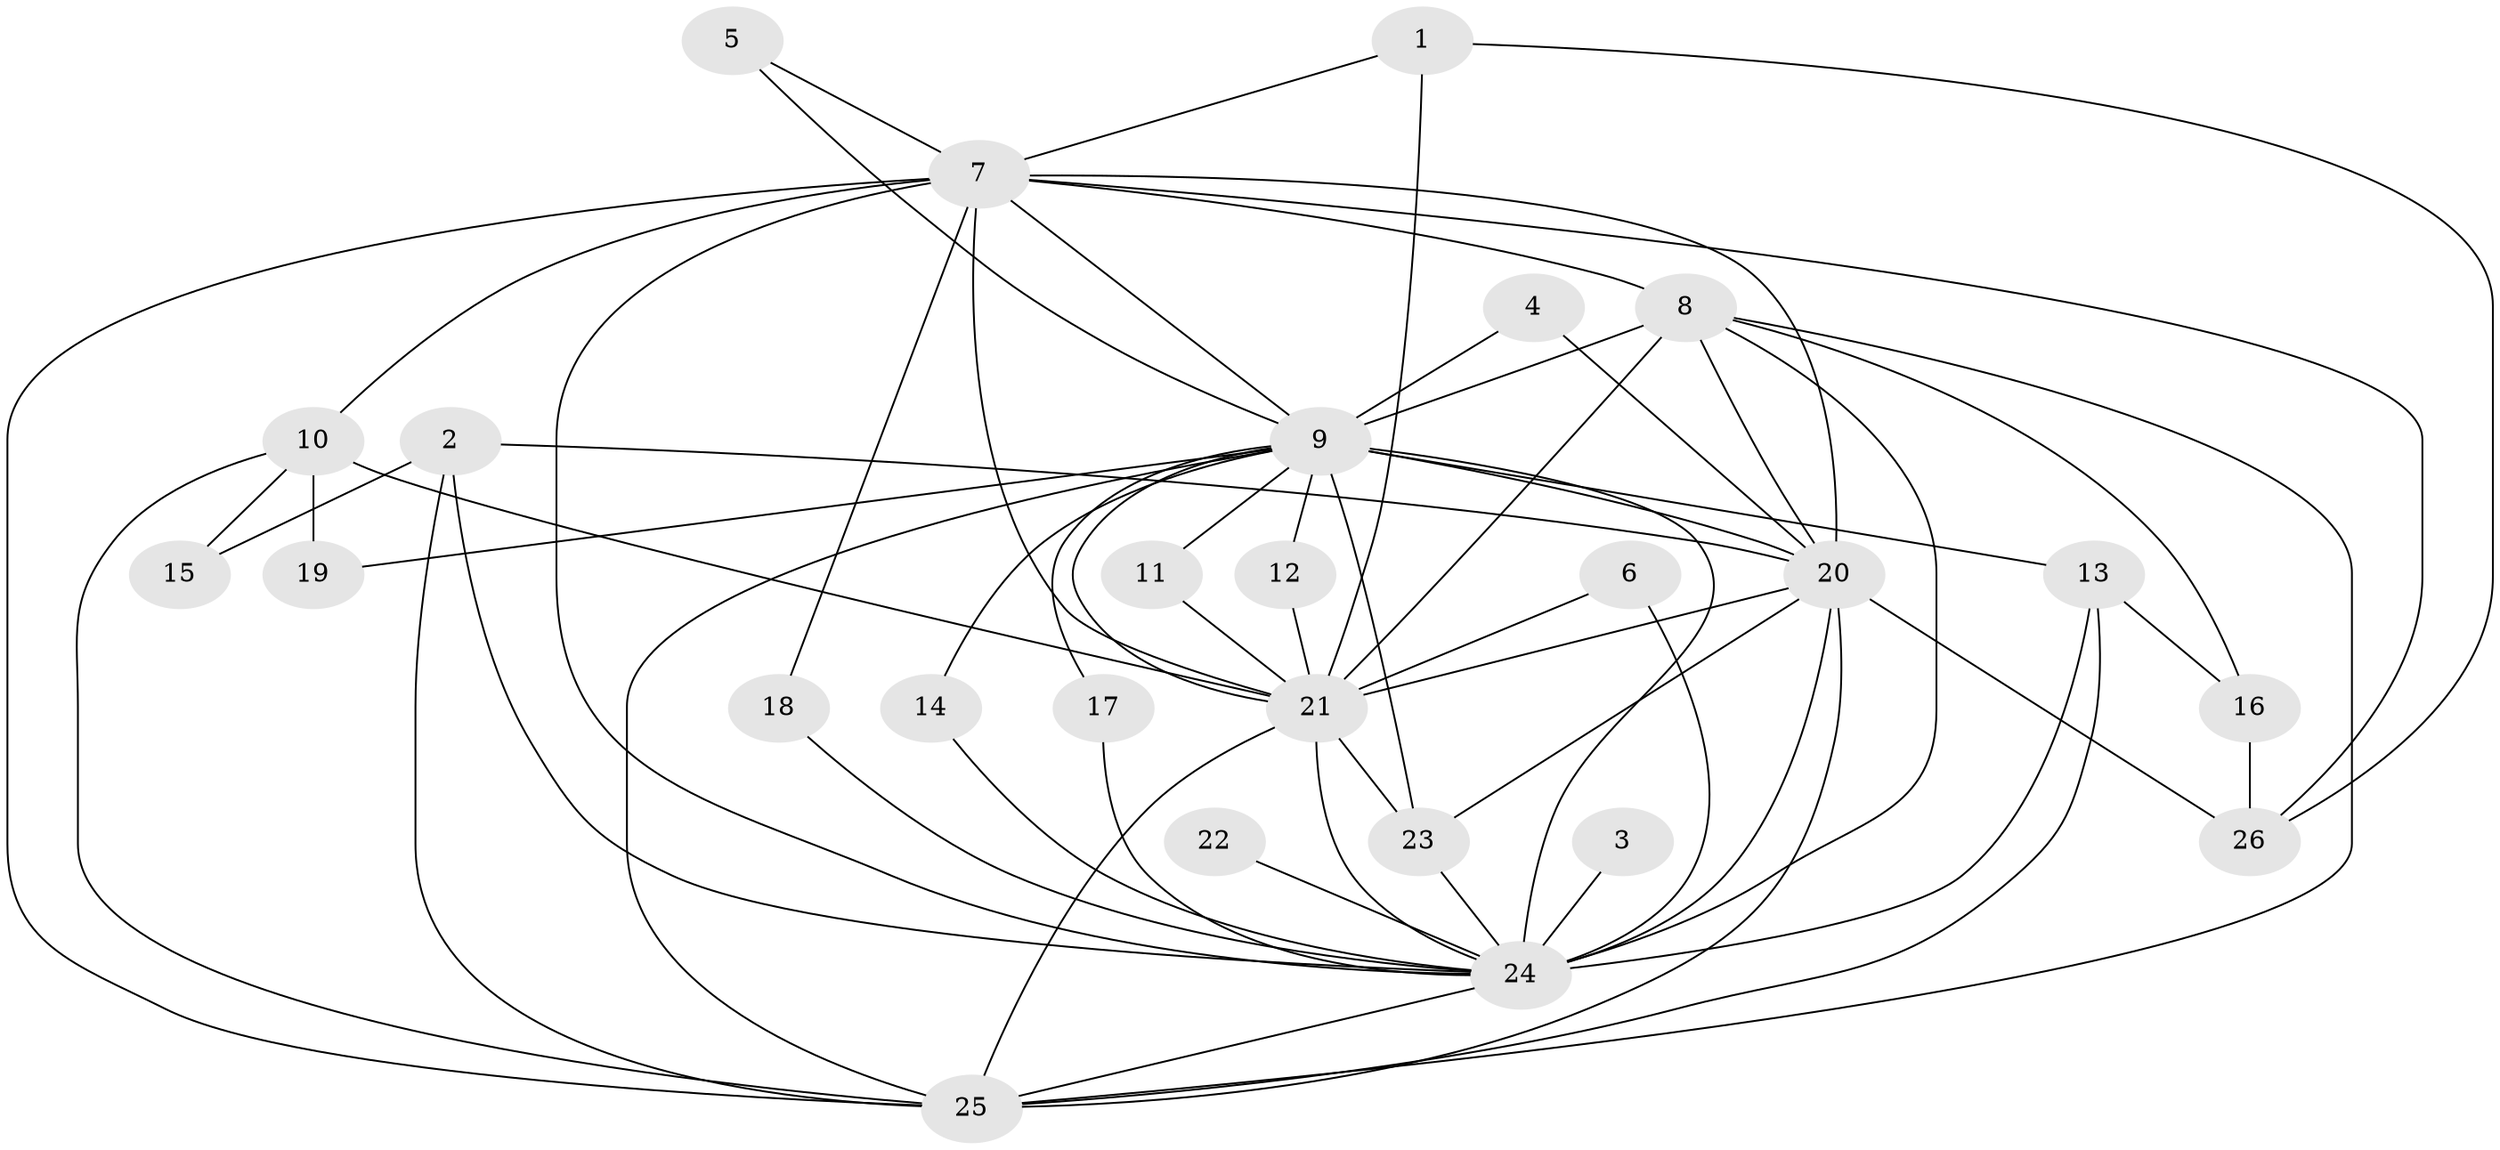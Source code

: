 // original degree distribution, {14: 0.038461538461538464, 19: 0.019230769230769232, 13: 0.019230769230769232, 18: 0.019230769230769232, 10: 0.019230769230769232, 17: 0.019230769230769232, 15: 0.019230769230769232, 16: 0.019230769230769232, 20: 0.019230769230769232, 4: 0.057692307692307696, 3: 0.17307692307692307, 5: 0.019230769230769232, 2: 0.5576923076923077}
// Generated by graph-tools (version 1.1) at 2025/49/03/09/25 03:49:27]
// undirected, 26 vertices, 64 edges
graph export_dot {
graph [start="1"]
  node [color=gray90,style=filled];
  1;
  2;
  3;
  4;
  5;
  6;
  7;
  8;
  9;
  10;
  11;
  12;
  13;
  14;
  15;
  16;
  17;
  18;
  19;
  20;
  21;
  22;
  23;
  24;
  25;
  26;
  1 -- 7 [weight=1.0];
  1 -- 21 [weight=1.0];
  1 -- 26 [weight=1.0];
  2 -- 15 [weight=1.0];
  2 -- 20 [weight=1.0];
  2 -- 24 [weight=1.0];
  2 -- 25 [weight=1.0];
  3 -- 24 [weight=2.0];
  4 -- 9 [weight=1.0];
  4 -- 20 [weight=1.0];
  5 -- 7 [weight=1.0];
  5 -- 9 [weight=1.0];
  6 -- 21 [weight=2.0];
  6 -- 24 [weight=1.0];
  7 -- 8 [weight=1.0];
  7 -- 9 [weight=2.0];
  7 -- 10 [weight=1.0];
  7 -- 18 [weight=1.0];
  7 -- 20 [weight=2.0];
  7 -- 21 [weight=1.0];
  7 -- 24 [weight=3.0];
  7 -- 25 [weight=1.0];
  7 -- 26 [weight=1.0];
  8 -- 9 [weight=4.0];
  8 -- 16 [weight=1.0];
  8 -- 20 [weight=2.0];
  8 -- 21 [weight=2.0];
  8 -- 24 [weight=3.0];
  8 -- 25 [weight=1.0];
  9 -- 11 [weight=1.0];
  9 -- 12 [weight=1.0];
  9 -- 13 [weight=1.0];
  9 -- 14 [weight=1.0];
  9 -- 17 [weight=1.0];
  9 -- 19 [weight=1.0];
  9 -- 20 [weight=6.0];
  9 -- 21 [weight=2.0];
  9 -- 23 [weight=1.0];
  9 -- 24 [weight=4.0];
  9 -- 25 [weight=3.0];
  10 -- 15 [weight=1.0];
  10 -- 19 [weight=1.0];
  10 -- 21 [weight=1.0];
  10 -- 25 [weight=1.0];
  11 -- 21 [weight=1.0];
  12 -- 21 [weight=1.0];
  13 -- 16 [weight=1.0];
  13 -- 24 [weight=1.0];
  13 -- 25 [weight=1.0];
  14 -- 24 [weight=1.0];
  16 -- 26 [weight=1.0];
  17 -- 24 [weight=1.0];
  18 -- 24 [weight=1.0];
  20 -- 21 [weight=2.0];
  20 -- 23 [weight=1.0];
  20 -- 24 [weight=4.0];
  20 -- 25 [weight=2.0];
  20 -- 26 [weight=1.0];
  21 -- 23 [weight=1.0];
  21 -- 24 [weight=2.0];
  21 -- 25 [weight=2.0];
  22 -- 24 [weight=1.0];
  23 -- 24 [weight=2.0];
  24 -- 25 [weight=2.0];
}
